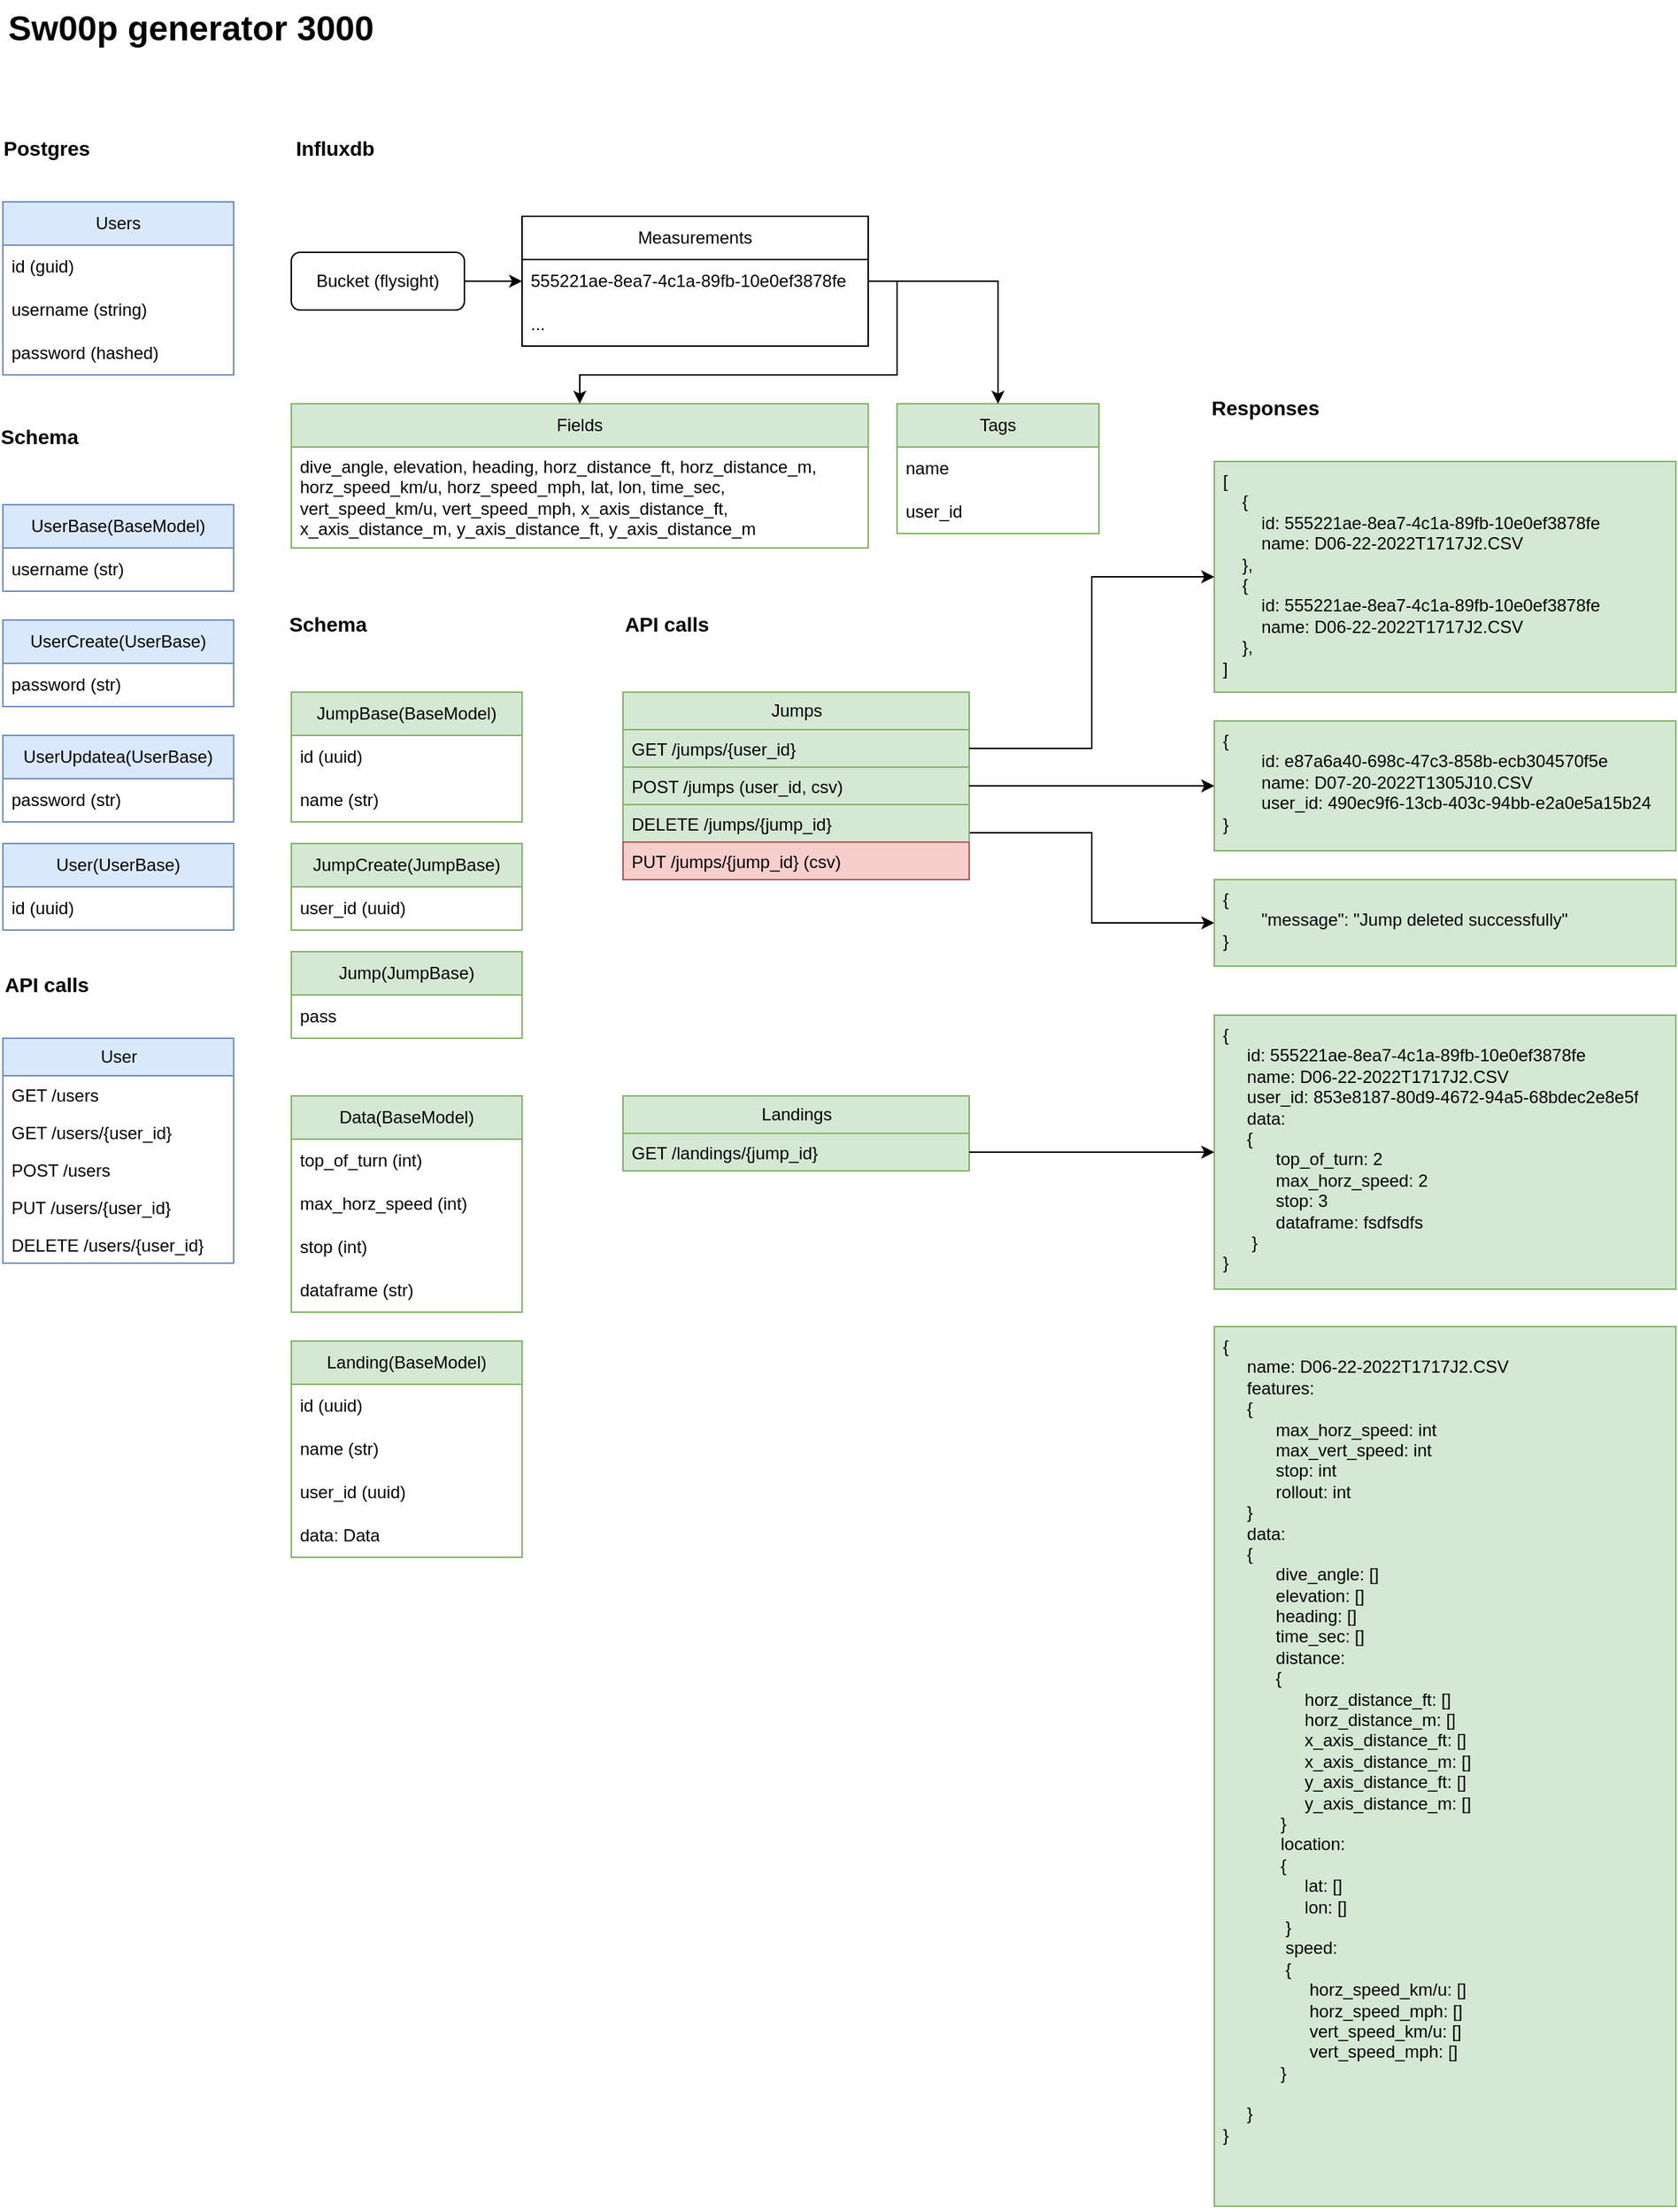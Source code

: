 <mxfile version="22.0.2" type="device">
  <diagram id="vKv4_lu2zvg10u0Lxz_Q" name="Pagina-1">
    <mxGraphModel dx="522" dy="1775" grid="1" gridSize="10" guides="1" tooltips="1" connect="1" arrows="1" fold="1" page="1" pageScale="1" pageWidth="827" pageHeight="1169" math="0" shadow="0">
      <root>
        <mxCell id="0" />
        <mxCell id="1" parent="0" />
        <mxCell id="cdpqrSRKA95L0Ol0Fi6w-7" value="Users" style="swimlane;fontStyle=0;childLayout=stackLayout;horizontal=1;startSize=30;horizontalStack=0;resizeParent=1;resizeParentMax=0;resizeLast=0;collapsible=1;marginBottom=0;whiteSpace=wrap;html=1;fillColor=#dae8fc;strokeColor=#6c8ebf;" parent="1" vertex="1">
          <mxGeometry x="40" y="-980" width="160" height="120" as="geometry" />
        </mxCell>
        <mxCell id="cdpqrSRKA95L0Ol0Fi6w-8" value="id (guid)" style="text;strokeColor=none;fillColor=none;align=left;verticalAlign=middle;spacingLeft=4;spacingRight=4;overflow=hidden;points=[[0,0.5],[1,0.5]];portConstraint=eastwest;rotatable=0;whiteSpace=wrap;html=1;" parent="cdpqrSRKA95L0Ol0Fi6w-7" vertex="1">
          <mxGeometry y="30" width="160" height="30" as="geometry" />
        </mxCell>
        <mxCell id="cdpqrSRKA95L0Ol0Fi6w-9" value="username (string)" style="text;strokeColor=none;fillColor=none;align=left;verticalAlign=middle;spacingLeft=4;spacingRight=4;overflow=hidden;points=[[0,0.5],[1,0.5]];portConstraint=eastwest;rotatable=0;whiteSpace=wrap;html=1;" parent="cdpqrSRKA95L0Ol0Fi6w-7" vertex="1">
          <mxGeometry y="60" width="160" height="30" as="geometry" />
        </mxCell>
        <mxCell id="cdpqrSRKA95L0Ol0Fi6w-10" value="password (hashed)" style="text;strokeColor=none;fillColor=none;align=left;verticalAlign=middle;spacingLeft=4;spacingRight=4;overflow=hidden;points=[[0,0.5],[1,0.5]];portConstraint=eastwest;rotatable=0;whiteSpace=wrap;html=1;" parent="cdpqrSRKA95L0Ol0Fi6w-7" vertex="1">
          <mxGeometry y="90" width="160" height="30" as="geometry" />
        </mxCell>
        <mxCell id="cdpqrSRKA95L0Ol0Fi6w-14" value="Sw00p generator 3000" style="text;strokeColor=none;fillColor=none;html=1;fontSize=24;fontStyle=1;verticalAlign=middle;align=center;" parent="1" vertex="1">
          <mxGeometry x="40" y="-1120" width="260" height="40" as="geometry" />
        </mxCell>
        <mxCell id="cdpqrSRKA95L0Ol0Fi6w-15" value="&lt;font style=&quot;font-size: 14px;&quot;&gt;Postgres&lt;/font&gt;" style="text;strokeColor=none;fillColor=none;html=1;fontSize=24;fontStyle=1;verticalAlign=middle;align=center;" parent="1" vertex="1">
          <mxGeometry x="40" y="-1030" width="60" height="20" as="geometry" />
        </mxCell>
        <mxCell id="cdpqrSRKA95L0Ol0Fi6w-16" value="&lt;font style=&quot;font-size: 14px;&quot;&gt;Schema&lt;/font&gt;" style="text;strokeColor=none;fillColor=none;html=1;fontSize=24;fontStyle=1;verticalAlign=middle;align=center;" parent="1" vertex="1">
          <mxGeometry x="40" y="-830" width="50" height="20" as="geometry" />
        </mxCell>
        <mxCell id="cdpqrSRKA95L0Ol0Fi6w-17" value="UserBase(BaseModel)" style="swimlane;fontStyle=0;childLayout=stackLayout;horizontal=1;startSize=30;horizontalStack=0;resizeParent=1;resizeParentMax=0;resizeLast=0;collapsible=1;marginBottom=0;whiteSpace=wrap;html=1;fillColor=#dae8fc;strokeColor=#6c8ebf;" parent="1" vertex="1">
          <mxGeometry x="40" y="-770" width="160" height="60" as="geometry" />
        </mxCell>
        <mxCell id="cdpqrSRKA95L0Ol0Fi6w-18" value="username (str)" style="text;strokeColor=none;fillColor=none;align=left;verticalAlign=middle;spacingLeft=4;spacingRight=4;overflow=hidden;points=[[0,0.5],[1,0.5]];portConstraint=eastwest;rotatable=0;whiteSpace=wrap;html=1;" parent="cdpqrSRKA95L0Ol0Fi6w-17" vertex="1">
          <mxGeometry y="30" width="160" height="30" as="geometry" />
        </mxCell>
        <mxCell id="cdpqrSRKA95L0Ol0Fi6w-21" value="UserCreate(UserBase)" style="swimlane;fontStyle=0;childLayout=stackLayout;horizontal=1;startSize=30;horizontalStack=0;resizeParent=1;resizeParentMax=0;resizeLast=0;collapsible=1;marginBottom=0;whiteSpace=wrap;html=1;fillColor=#dae8fc;strokeColor=#6c8ebf;" parent="1" vertex="1">
          <mxGeometry x="40" y="-690" width="160" height="60" as="geometry" />
        </mxCell>
        <mxCell id="cdpqrSRKA95L0Ol0Fi6w-22" value="password (str)" style="text;strokeColor=none;fillColor=none;align=left;verticalAlign=middle;spacingLeft=4;spacingRight=4;overflow=hidden;points=[[0,0.5],[1,0.5]];portConstraint=eastwest;rotatable=0;whiteSpace=wrap;html=1;" parent="cdpqrSRKA95L0Ol0Fi6w-21" vertex="1">
          <mxGeometry y="30" width="160" height="30" as="geometry" />
        </mxCell>
        <mxCell id="cdpqrSRKA95L0Ol0Fi6w-23" value="UserUpdatea(UserBase)" style="swimlane;fontStyle=0;childLayout=stackLayout;horizontal=1;startSize=30;horizontalStack=0;resizeParent=1;resizeParentMax=0;resizeLast=0;collapsible=1;marginBottom=0;whiteSpace=wrap;html=1;fillColor=#dae8fc;strokeColor=#6c8ebf;" parent="1" vertex="1">
          <mxGeometry x="40" y="-610" width="160" height="60" as="geometry" />
        </mxCell>
        <mxCell id="cdpqrSRKA95L0Ol0Fi6w-24" value="password (str)" style="text;strokeColor=none;fillColor=none;align=left;verticalAlign=middle;spacingLeft=4;spacingRight=4;overflow=hidden;points=[[0,0.5],[1,0.5]];portConstraint=eastwest;rotatable=0;whiteSpace=wrap;html=1;" parent="cdpqrSRKA95L0Ol0Fi6w-23" vertex="1">
          <mxGeometry y="30" width="160" height="30" as="geometry" />
        </mxCell>
        <mxCell id="cdpqrSRKA95L0Ol0Fi6w-25" value="User(UserBase)" style="swimlane;fontStyle=0;childLayout=stackLayout;horizontal=1;startSize=30;horizontalStack=0;resizeParent=1;resizeParentMax=0;resizeLast=0;collapsible=1;marginBottom=0;whiteSpace=wrap;html=1;fillColor=#dae8fc;strokeColor=#6c8ebf;" parent="1" vertex="1">
          <mxGeometry x="40" y="-535" width="160" height="60" as="geometry" />
        </mxCell>
        <mxCell id="cdpqrSRKA95L0Ol0Fi6w-26" value="id (uuid)" style="text;strokeColor=none;fillColor=none;align=left;verticalAlign=middle;spacingLeft=4;spacingRight=4;overflow=hidden;points=[[0,0.5],[1,0.5]];portConstraint=eastwest;rotatable=0;whiteSpace=wrap;html=1;" parent="cdpqrSRKA95L0Ol0Fi6w-25" vertex="1">
          <mxGeometry y="30" width="160" height="30" as="geometry" />
        </mxCell>
        <mxCell id="cdpqrSRKA95L0Ol0Fi6w-27" value="&lt;font style=&quot;font-size: 14px;&quot;&gt;API calls&lt;/font&gt;" style="text;strokeColor=none;fillColor=none;html=1;fontSize=24;fontStyle=1;verticalAlign=middle;align=center;" parent="1" vertex="1">
          <mxGeometry x="40" y="-450" width="60" height="20" as="geometry" />
        </mxCell>
        <mxCell id="cdpqrSRKA95L0Ol0Fi6w-30" value="User" style="swimlane;fontStyle=0;childLayout=stackLayout;horizontal=1;startSize=26;fillColor=#dae8fc;horizontalStack=0;resizeParent=1;resizeParentMax=0;resizeLast=0;collapsible=1;marginBottom=0;html=1;strokeColor=#6c8ebf;" parent="1" vertex="1">
          <mxGeometry x="40" y="-400" width="160" height="156" as="geometry" />
        </mxCell>
        <mxCell id="cdpqrSRKA95L0Ol0Fi6w-31" value="GET /users" style="text;strokeColor=none;fillColor=none;align=left;verticalAlign=top;spacingLeft=4;spacingRight=4;overflow=hidden;rotatable=0;points=[[0,0.5],[1,0.5]];portConstraint=eastwest;whiteSpace=wrap;html=1;" parent="cdpqrSRKA95L0Ol0Fi6w-30" vertex="1">
          <mxGeometry y="26" width="160" height="26" as="geometry" />
        </mxCell>
        <mxCell id="cdpqrSRKA95L0Ol0Fi6w-32" value="GET /users/{user_id}" style="text;strokeColor=none;fillColor=none;align=left;verticalAlign=top;spacingLeft=4;spacingRight=4;overflow=hidden;rotatable=0;points=[[0,0.5],[1,0.5]];portConstraint=eastwest;whiteSpace=wrap;html=1;" parent="cdpqrSRKA95L0Ol0Fi6w-30" vertex="1">
          <mxGeometry y="52" width="160" height="26" as="geometry" />
        </mxCell>
        <mxCell id="cdpqrSRKA95L0Ol0Fi6w-34" value="POST /users&lt;br&gt;" style="text;strokeColor=none;fillColor=none;align=left;verticalAlign=top;spacingLeft=4;spacingRight=4;overflow=hidden;rotatable=0;points=[[0,0.5],[1,0.5]];portConstraint=eastwest;whiteSpace=wrap;html=1;" parent="cdpqrSRKA95L0Ol0Fi6w-30" vertex="1">
          <mxGeometry y="78" width="160" height="26" as="geometry" />
        </mxCell>
        <mxCell id="cdpqrSRKA95L0Ol0Fi6w-33" value="PUT /users/{user_id}" style="text;strokeColor=none;fillColor=none;align=left;verticalAlign=top;spacingLeft=4;spacingRight=4;overflow=hidden;rotatable=0;points=[[0,0.5],[1,0.5]];portConstraint=eastwest;whiteSpace=wrap;html=1;" parent="cdpqrSRKA95L0Ol0Fi6w-30" vertex="1">
          <mxGeometry y="104" width="160" height="26" as="geometry" />
        </mxCell>
        <mxCell id="cdpqrSRKA95L0Ol0Fi6w-35" value="DELETE /users/{user_id}" style="text;strokeColor=none;fillColor=none;align=left;verticalAlign=top;spacingLeft=4;spacingRight=4;overflow=hidden;rotatable=0;points=[[0,0.5],[1,0.5]];portConstraint=eastwest;whiteSpace=wrap;html=1;" parent="cdpqrSRKA95L0Ol0Fi6w-30" vertex="1">
          <mxGeometry y="130" width="160" height="26" as="geometry" />
        </mxCell>
        <mxCell id="cdpqrSRKA95L0Ol0Fi6w-46" value="&lt;font style=&quot;font-size: 14px;&quot;&gt;Influxdb&lt;/font&gt;" style="text;strokeColor=none;fillColor=none;html=1;fontSize=24;fontStyle=1;verticalAlign=middle;align=center;" parent="1" vertex="1">
          <mxGeometry x="240" y="-1030" width="60" height="20" as="geometry" />
        </mxCell>
        <mxCell id="cdpqrSRKA95L0Ol0Fi6w-67" style="edgeStyle=orthogonalEdgeStyle;rounded=0;orthogonalLoop=1;jettySize=auto;html=1;exitX=1;exitY=0.5;exitDx=0;exitDy=0;entryX=0;entryY=0.5;entryDx=0;entryDy=0;" parent="1" source="cdpqrSRKA95L0Ol0Fi6w-47" target="cdpqrSRKA95L0Ol0Fi6w-64" edge="1">
          <mxGeometry relative="1" as="geometry" />
        </mxCell>
        <mxCell id="cdpqrSRKA95L0Ol0Fi6w-47" value="Bucket (flysight)" style="rounded=1;whiteSpace=wrap;html=1;" parent="1" vertex="1">
          <mxGeometry x="240" y="-945" width="120" height="40" as="geometry" />
        </mxCell>
        <mxCell id="cdpqrSRKA95L0Ol0Fi6w-59" value="Fields" style="swimlane;fontStyle=0;childLayout=stackLayout;horizontal=1;startSize=30;horizontalStack=0;resizeParent=1;resizeParentMax=0;resizeLast=0;collapsible=1;marginBottom=0;whiteSpace=wrap;html=1;fillColor=#d5e8d4;strokeColor=#82b366;" parent="1" vertex="1">
          <mxGeometry x="240" y="-840" width="400" height="100" as="geometry" />
        </mxCell>
        <mxCell id="cdpqrSRKA95L0Ol0Fi6w-60" value="dive_angle, elevation, heading, horz_distance_ft, horz_distance_m, horz_speed_km/u, horz_speed_mph, lat, lon, time_sec, vert_speed_km/u, vert_speed_mph, x_axis_distance_ft, x_axis_distance_m, y_axis_distance_ft, y_axis_distance_m" style="text;strokeColor=none;fillColor=none;align=left;verticalAlign=middle;spacingLeft=4;spacingRight=4;overflow=hidden;points=[[0,0.5],[1,0.5]];portConstraint=eastwest;rotatable=0;whiteSpace=wrap;html=1;" parent="cdpqrSRKA95L0Ol0Fi6w-59" vertex="1">
          <mxGeometry y="30" width="400" height="70" as="geometry" />
        </mxCell>
        <mxCell id="cdpqrSRKA95L0Ol0Fi6w-63" value="Measurements" style="swimlane;fontStyle=0;childLayout=stackLayout;horizontal=1;startSize=30;horizontalStack=0;resizeParent=1;resizeParentMax=0;resizeLast=0;collapsible=1;marginBottom=0;whiteSpace=wrap;html=1;" parent="1" vertex="1">
          <mxGeometry x="400" y="-970" width="240" height="90" as="geometry" />
        </mxCell>
        <mxCell id="cdpqrSRKA95L0Ol0Fi6w-64" value="555221ae-8ea7-4c1a-89fb-10e0ef3878fe" style="text;strokeColor=none;fillColor=none;align=left;verticalAlign=middle;spacingLeft=4;spacingRight=4;overflow=hidden;points=[[0,0.5],[1,0.5]];portConstraint=eastwest;rotatable=0;whiteSpace=wrap;html=1;" parent="cdpqrSRKA95L0Ol0Fi6w-63" vertex="1">
          <mxGeometry y="30" width="240" height="30" as="geometry" />
        </mxCell>
        <mxCell id="cdpqrSRKA95L0Ol0Fi6w-65" value="..." style="text;strokeColor=none;fillColor=none;align=left;verticalAlign=middle;spacingLeft=4;spacingRight=4;overflow=hidden;points=[[0,0.5],[1,0.5]];portConstraint=eastwest;rotatable=0;whiteSpace=wrap;html=1;" parent="cdpqrSRKA95L0Ol0Fi6w-63" vertex="1">
          <mxGeometry y="60" width="240" height="30" as="geometry" />
        </mxCell>
        <mxCell id="cdpqrSRKA95L0Ol0Fi6w-83" value="Tags" style="swimlane;fontStyle=0;childLayout=stackLayout;horizontal=1;startSize=30;horizontalStack=0;resizeParent=1;resizeParentMax=0;resizeLast=0;collapsible=1;marginBottom=0;whiteSpace=wrap;html=1;fillColor=#d5e8d4;strokeColor=#82b366;" parent="1" vertex="1">
          <mxGeometry x="660" y="-840" width="140" height="90" as="geometry" />
        </mxCell>
        <mxCell id="cdpqrSRKA95L0Ol0Fi6w-84" value="name" style="text;strokeColor=none;fillColor=none;align=left;verticalAlign=middle;spacingLeft=4;spacingRight=4;overflow=hidden;points=[[0,0.5],[1,0.5]];portConstraint=eastwest;rotatable=0;whiteSpace=wrap;html=1;" parent="cdpqrSRKA95L0Ol0Fi6w-83" vertex="1">
          <mxGeometry y="30" width="140" height="30" as="geometry" />
        </mxCell>
        <mxCell id="WD4beDw-45vV_BE4dmQj-2" value="user_id" style="text;strokeColor=none;fillColor=none;align=left;verticalAlign=middle;spacingLeft=4;spacingRight=4;overflow=hidden;points=[[0,0.5],[1,0.5]];portConstraint=eastwest;rotatable=0;whiteSpace=wrap;html=1;" parent="cdpqrSRKA95L0Ol0Fi6w-83" vertex="1">
          <mxGeometry y="60" width="140" height="30" as="geometry" />
        </mxCell>
        <mxCell id="cdpqrSRKA95L0Ol0Fi6w-92" value="&lt;font style=&quot;font-size: 14px;&quot;&gt;Schema&lt;/font&gt;" style="text;strokeColor=none;fillColor=none;html=1;fontSize=24;fontStyle=1;verticalAlign=middle;align=center;" parent="1" vertex="1">
          <mxGeometry x="240" y="-700" width="50" height="20" as="geometry" />
        </mxCell>
        <mxCell id="cdpqrSRKA95L0Ol0Fi6w-93" value="JumpBase(BaseModel)" style="swimlane;fontStyle=0;childLayout=stackLayout;horizontal=1;startSize=30;horizontalStack=0;resizeParent=1;resizeParentMax=0;resizeLast=0;collapsible=1;marginBottom=0;whiteSpace=wrap;html=1;fillColor=#d5e8d4;strokeColor=#82b366;" parent="1" vertex="1">
          <mxGeometry x="240" y="-640" width="160" height="90" as="geometry" />
        </mxCell>
        <mxCell id="cdpqrSRKA95L0Ol0Fi6w-94" value="id (uuid)" style="text;strokeColor=none;fillColor=none;align=left;verticalAlign=middle;spacingLeft=4;spacingRight=4;overflow=hidden;points=[[0,0.5],[1,0.5]];portConstraint=eastwest;rotatable=0;whiteSpace=wrap;html=1;" parent="cdpqrSRKA95L0Ol0Fi6w-93" vertex="1">
          <mxGeometry y="30" width="160" height="30" as="geometry" />
        </mxCell>
        <mxCell id="cdpqrSRKA95L0Ol0Fi6w-102" value="name (str)" style="text;strokeColor=none;fillColor=none;align=left;verticalAlign=middle;spacingLeft=4;spacingRight=4;overflow=hidden;points=[[0,0.5],[1,0.5]];portConstraint=eastwest;rotatable=0;whiteSpace=wrap;html=1;" parent="cdpqrSRKA95L0Ol0Fi6w-93" vertex="1">
          <mxGeometry y="60" width="160" height="30" as="geometry" />
        </mxCell>
        <mxCell id="tWIO2F1-bRprxG6wcaOi-6" style="edgeStyle=orthogonalEdgeStyle;rounded=0;orthogonalLoop=1;jettySize=auto;html=1;exitX=1;exitY=0.75;exitDx=0;exitDy=0;entryX=0;entryY=0.5;entryDx=0;entryDy=0;" parent="1" source="cdpqrSRKA95L0Ol0Fi6w-95" target="tWIO2F1-bRprxG6wcaOi-5" edge="1">
          <mxGeometry relative="1" as="geometry" />
        </mxCell>
        <mxCell id="cdpqrSRKA95L0Ol0Fi6w-95" value="Jumps" style="swimlane;fontStyle=0;childLayout=stackLayout;horizontal=1;startSize=26;fillColor=#d5e8d4;horizontalStack=0;resizeParent=1;resizeParentMax=0;resizeLast=0;collapsible=1;marginBottom=0;html=1;strokeColor=#82b366;" parent="1" vertex="1">
          <mxGeometry x="470" y="-640" width="240" height="130" as="geometry" />
        </mxCell>
        <mxCell id="cdpqrSRKA95L0Ol0Fi6w-97" value="GET /jumps/{user_id}" style="text;strokeColor=#82b366;fillColor=#d5e8d4;align=left;verticalAlign=top;spacingLeft=4;spacingRight=4;overflow=hidden;rotatable=0;points=[[0,0.5],[1,0.5]];portConstraint=eastwest;whiteSpace=wrap;html=1;" parent="cdpqrSRKA95L0Ol0Fi6w-95" vertex="1">
          <mxGeometry y="26" width="240" height="26" as="geometry" />
        </mxCell>
        <mxCell id="cdpqrSRKA95L0Ol0Fi6w-98" value="POST /jumps (user_id, csv)" style="text;strokeColor=#82b366;fillColor=#d5e8d4;align=left;verticalAlign=top;spacingLeft=4;spacingRight=4;overflow=hidden;rotatable=0;points=[[0,0.5],[1,0.5]];portConstraint=eastwest;whiteSpace=wrap;html=1;" parent="cdpqrSRKA95L0Ol0Fi6w-95" vertex="1">
          <mxGeometry y="52" width="240" height="26" as="geometry" />
        </mxCell>
        <mxCell id="cdpqrSRKA95L0Ol0Fi6w-100" value="DELETE /jumps/{jump_id}" style="text;strokeColor=#82b366;fillColor=#d5e8d4;align=left;verticalAlign=top;spacingLeft=4;spacingRight=4;overflow=hidden;rotatable=0;points=[[0,0.5],[1,0.5]];portConstraint=eastwest;whiteSpace=wrap;html=1;" parent="cdpqrSRKA95L0Ol0Fi6w-95" vertex="1">
          <mxGeometry y="78" width="240" height="26" as="geometry" />
        </mxCell>
        <mxCell id="tWIO2F1-bRprxG6wcaOi-2" value="PUT /jumps/{jump_id} (csv)" style="text;strokeColor=#b85450;fillColor=#f8cecc;align=left;verticalAlign=top;spacingLeft=4;spacingRight=4;overflow=hidden;rotatable=0;points=[[0,0.5],[1,0.5]];portConstraint=eastwest;whiteSpace=wrap;html=1;" parent="cdpqrSRKA95L0Ol0Fi6w-95" vertex="1">
          <mxGeometry y="104" width="240" height="26" as="geometry" />
        </mxCell>
        <mxCell id="cdpqrSRKA95L0Ol0Fi6w-101" value="&lt;font style=&quot;font-size: 14px;&quot;&gt;API calls&lt;/font&gt;" style="text;strokeColor=none;fillColor=none;html=1;fontSize=24;fontStyle=1;verticalAlign=middle;align=center;" parent="1" vertex="1">
          <mxGeometry x="470" y="-700" width="60" height="20" as="geometry" />
        </mxCell>
        <mxCell id="WD4beDw-45vV_BE4dmQj-3" style="edgeStyle=orthogonalEdgeStyle;rounded=0;orthogonalLoop=1;jettySize=auto;html=1;exitX=1;exitY=0.5;exitDx=0;exitDy=0;entryX=0.5;entryY=0;entryDx=0;entryDy=0;" parent="1" source="cdpqrSRKA95L0Ol0Fi6w-64" target="cdpqrSRKA95L0Ol0Fi6w-83" edge="1">
          <mxGeometry relative="1" as="geometry" />
        </mxCell>
        <mxCell id="WD4beDw-45vV_BE4dmQj-4" style="edgeStyle=orthogonalEdgeStyle;rounded=0;orthogonalLoop=1;jettySize=auto;html=1;exitX=1;exitY=0.5;exitDx=0;exitDy=0;entryX=0.5;entryY=0;entryDx=0;entryDy=0;" parent="1" source="cdpqrSRKA95L0Ol0Fi6w-64" target="cdpqrSRKA95L0Ol0Fi6w-59" edge="1">
          <mxGeometry relative="1" as="geometry">
            <Array as="points">
              <mxPoint x="660" y="-925" />
              <mxPoint x="660" y="-860" />
              <mxPoint x="440" y="-860" />
            </Array>
          </mxGeometry>
        </mxCell>
        <mxCell id="lJUPi9D9J0EMlHMo77XS-2" value="Landings" style="swimlane;fontStyle=0;childLayout=stackLayout;horizontal=1;startSize=26;fillColor=#d5e8d4;horizontalStack=0;resizeParent=1;resizeParentMax=0;resizeLast=0;collapsible=1;marginBottom=0;html=1;strokeColor=#82b366;" parent="1" vertex="1">
          <mxGeometry x="470" y="-360" width="240" height="52" as="geometry" />
        </mxCell>
        <mxCell id="lJUPi9D9J0EMlHMo77XS-3" value="GET /landings/{jump_id}" style="text;strokeColor=#82b366;fillColor=#d5e8d4;align=left;verticalAlign=top;spacingLeft=4;spacingRight=4;overflow=hidden;rotatable=0;points=[[0,0.5],[1,0.5]];portConstraint=eastwest;whiteSpace=wrap;html=1;" parent="lJUPi9D9J0EMlHMo77XS-2" vertex="1">
          <mxGeometry y="26" width="240" height="26" as="geometry" />
        </mxCell>
        <mxCell id="lJUPi9D9J0EMlHMo77XS-7" value="Data(BaseModel)" style="swimlane;fontStyle=0;childLayout=stackLayout;horizontal=1;startSize=30;horizontalStack=0;resizeParent=1;resizeParentMax=0;resizeLast=0;collapsible=1;marginBottom=0;whiteSpace=wrap;html=1;fillColor=#d5e8d4;strokeColor=#82b366;" parent="1" vertex="1">
          <mxGeometry x="240" y="-360" width="160" height="150" as="geometry" />
        </mxCell>
        <mxCell id="lJUPi9D9J0EMlHMo77XS-8" value="top_of_turn (int)" style="text;strokeColor=none;fillColor=none;align=left;verticalAlign=middle;spacingLeft=4;spacingRight=4;overflow=hidden;points=[[0,0.5],[1,0.5]];portConstraint=eastwest;rotatable=0;whiteSpace=wrap;html=1;" parent="lJUPi9D9J0EMlHMo77XS-7" vertex="1">
          <mxGeometry y="30" width="160" height="30" as="geometry" />
        </mxCell>
        <mxCell id="lJUPi9D9J0EMlHMo77XS-9" value="max_horz_speed (int)" style="text;strokeColor=none;fillColor=none;align=left;verticalAlign=middle;spacingLeft=4;spacingRight=4;overflow=hidden;points=[[0,0.5],[1,0.5]];portConstraint=eastwest;rotatable=0;whiteSpace=wrap;html=1;" parent="lJUPi9D9J0EMlHMo77XS-7" vertex="1">
          <mxGeometry y="60" width="160" height="30" as="geometry" />
        </mxCell>
        <mxCell id="lJUPi9D9J0EMlHMo77XS-10" value="stop (int)" style="text;strokeColor=none;fillColor=none;align=left;verticalAlign=middle;spacingLeft=4;spacingRight=4;overflow=hidden;points=[[0,0.5],[1,0.5]];portConstraint=eastwest;rotatable=0;whiteSpace=wrap;html=1;" parent="lJUPi9D9J0EMlHMo77XS-7" vertex="1">
          <mxGeometry y="90" width="160" height="30" as="geometry" />
        </mxCell>
        <mxCell id="lJUPi9D9J0EMlHMo77XS-11" value="dataframe (str)" style="text;strokeColor=none;fillColor=none;align=left;verticalAlign=middle;spacingLeft=4;spacingRight=4;overflow=hidden;points=[[0,0.5],[1,0.5]];portConstraint=eastwest;rotatable=0;whiteSpace=wrap;html=1;" parent="lJUPi9D9J0EMlHMo77XS-7" vertex="1">
          <mxGeometry y="120" width="160" height="30" as="geometry" />
        </mxCell>
        <mxCell id="xd2RDDRV72cKogQXBGp3-6" value="{&lt;br&gt;&amp;nbsp; &amp;nbsp; &amp;nbsp;id: 555221ae-8ea7-4c1a-89fb-10e0ef3878fe&lt;br&gt;&amp;nbsp; &amp;nbsp; &amp;nbsp;name:&amp;nbsp;D06-22-2022T1717J2.CSV&lt;br&gt;&amp;nbsp; &amp;nbsp; &amp;nbsp;user_id:&amp;nbsp;853e8187-80d9-4672-94a5-68bdec2e8e5f&lt;br&gt;&amp;nbsp; &amp;nbsp; &amp;nbsp;data:&amp;nbsp;&lt;br&gt;&amp;nbsp; &amp;nbsp; &amp;nbsp;{&lt;br&gt;&amp;nbsp; &amp;nbsp; &amp;nbsp; &amp;nbsp; &amp;nbsp; &amp;nbsp;top_of_turn: 2&lt;br&gt;&lt;span style=&quot;white-space: pre;&quot;&gt;&#x9;&lt;/span&gt;&amp;nbsp; &amp;nbsp;max_horz_speed: 2&lt;br&gt;&lt;span style=&quot;white-space: pre;&quot;&gt;&#x9;&lt;/span&gt;&amp;nbsp; &amp;nbsp;stop: 3&lt;br&gt;&amp;nbsp; &amp;nbsp; &amp;nbsp; &amp;nbsp; &amp;nbsp; &amp;nbsp;dataframe: fsdfsdfs&lt;br&gt;&amp;nbsp; &amp;nbsp; &amp;nbsp; }&lt;br&gt;}" style="text;strokeColor=#82b366;fillColor=#d5e8d4;align=left;verticalAlign=top;spacingLeft=4;spacingRight=4;overflow=hidden;rotatable=0;points=[[0,0.5],[1,0.5]];portConstraint=eastwest;whiteSpace=wrap;html=1;" parent="1" vertex="1">
          <mxGeometry x="880" y="-416" width="320" height="190" as="geometry" />
        </mxCell>
        <mxCell id="xd2RDDRV72cKogQXBGp3-7" style="edgeStyle=orthogonalEdgeStyle;rounded=0;orthogonalLoop=1;jettySize=auto;html=1;exitX=1;exitY=0.5;exitDx=0;exitDy=0;entryX=0;entryY=0.5;entryDx=0;entryDy=0;" parent="1" source="lJUPi9D9J0EMlHMo77XS-3" target="xd2RDDRV72cKogQXBGp3-6" edge="1">
          <mxGeometry relative="1" as="geometry" />
        </mxCell>
        <mxCell id="xd2RDDRV72cKogQXBGp3-8" value="[&lt;br&gt;&amp;nbsp; &amp;nbsp; {&lt;br&gt;&lt;span style=&quot;&quot;&gt;&#x9;&lt;/span&gt;&lt;span style=&quot;&quot;&gt;&#x9;&lt;/span&gt;&lt;span style=&quot;white-space: pre;&quot;&gt;&#x9;&lt;/span&gt;id: 555221ae-8ea7-4c1a-89fb-10e0ef3878fe&lt;br&gt;&lt;span style=&quot;white-space: pre;&quot;&gt;&#x9;&lt;/span&gt;name:&amp;nbsp;D06-22-2022T1717J2.CSV&lt;br&gt;&amp;nbsp; &amp;nbsp; },&lt;br&gt;&amp;nbsp; &amp;nbsp; {&lt;br style=&quot;border-color: var(--border-color);&quot;&gt;&lt;span style=&quot;border-color: var(--border-color);&quot;&gt;&#x9;&lt;/span&gt;&lt;span style=&quot;white-space: pre;&quot;&gt;&#x9;&lt;/span&gt;id: 555221ae-8ea7-4c1a-89fb-10e0ef3878fe&lt;br style=&quot;border-color: var(--border-color);&quot;&gt;&amp;nbsp;&lt;span style=&quot;border-color: var(--border-color);&quot;&gt;&amp;nbsp;&lt;span style=&quot;border-color: var(--border-color);&quot;&gt;&#x9;&lt;span style=&quot;white-space: pre;&quot;&gt;&#x9;&lt;/span&gt;&lt;/span&gt;&lt;/span&gt;name:&amp;nbsp;D06-22-2022T1717J2.CSV&lt;br style=&quot;border-color: var(--border-color);&quot;&gt;&amp;nbsp; &amp;nbsp; },&lt;br&gt;]" style="text;strokeColor=#82b366;fillColor=#d5e8d4;align=left;verticalAlign=top;spacingLeft=4;spacingRight=4;overflow=hidden;rotatable=0;points=[[0,0.5],[1,0.5]];portConstraint=eastwest;whiteSpace=wrap;html=1;" parent="1" vertex="1">
          <mxGeometry x="880" y="-800" width="320" height="160" as="geometry" />
        </mxCell>
        <mxCell id="xd2RDDRV72cKogQXBGp3-9" style="edgeStyle=orthogonalEdgeStyle;rounded=0;orthogonalLoop=1;jettySize=auto;html=1;exitX=1;exitY=0.5;exitDx=0;exitDy=0;entryX=0;entryY=0.5;entryDx=0;entryDy=0;" parent="1" source="cdpqrSRKA95L0Ol0Fi6w-97" target="xd2RDDRV72cKogQXBGp3-8" edge="1">
          <mxGeometry relative="1" as="geometry" />
        </mxCell>
        <mxCell id="tWIO2F1-bRprxG6wcaOi-3" value="{&lt;br&gt;&lt;span style=&quot;&quot;&gt;&#x9;&lt;/span&gt;&lt;span style=&quot;&quot;&gt;&#x9;&lt;/span&gt;&lt;span style=&quot;&quot;&gt;&#x9;&lt;/span&gt;&lt;span style=&quot;white-space: pre;&quot;&gt;&#x9;&lt;/span&gt;id:&amp;nbsp;e87a6a40-698c-47c3-858b-ecb304570f5e&lt;br&gt;&lt;span style=&quot;&quot;&gt;&#x9;&lt;/span&gt;&lt;span style=&quot;white-space: pre;&quot;&gt;&#x9;&lt;/span&gt;name:&amp;nbsp;D07-20-2022T1305J10.CSV&lt;br&gt;&lt;span style=&quot;&quot;&gt;&#x9;&lt;/span&gt;&lt;span style=&quot;white-space: pre;&quot;&gt;&#x9;&lt;/span&gt;user_id:&amp;nbsp;490ec9f6-13cb-403c-94bb-e2a0e5a15b24&lt;br&gt;}" style="text;strokeColor=#82b366;fillColor=#d5e8d4;align=left;verticalAlign=top;spacingLeft=4;spacingRight=4;overflow=hidden;rotatable=0;points=[[0,0.5],[1,0.5]];portConstraint=eastwest;whiteSpace=wrap;html=1;" parent="1" vertex="1">
          <mxGeometry x="880" y="-620" width="320" height="90" as="geometry" />
        </mxCell>
        <mxCell id="tWIO2F1-bRprxG6wcaOi-4" style="edgeStyle=orthogonalEdgeStyle;rounded=0;orthogonalLoop=1;jettySize=auto;html=1;exitX=1;exitY=0.5;exitDx=0;exitDy=0;entryX=0;entryY=0.5;entryDx=0;entryDy=0;" parent="1" source="cdpqrSRKA95L0Ol0Fi6w-98" target="tWIO2F1-bRprxG6wcaOi-3" edge="1">
          <mxGeometry relative="1" as="geometry" />
        </mxCell>
        <mxCell id="tWIO2F1-bRprxG6wcaOi-5" value="{&lt;br&gt;&lt;span style=&quot;&quot;&gt;&#x9;&lt;/span&gt;&lt;span style=&quot;&quot;&gt;&#x9;&lt;/span&gt;&lt;span style=&quot;&quot;&gt;&#x9;&lt;/span&gt;&lt;span style=&quot;white-space: pre;&quot;&gt;&#x9;&lt;/span&gt;&quot;message&quot;: &quot;Jump deleted successfully&quot;&lt;br&gt;}" style="text;strokeColor=#82b366;fillColor=#d5e8d4;align=left;verticalAlign=top;spacingLeft=4;spacingRight=4;overflow=hidden;rotatable=0;points=[[0,0.5],[1,0.5]];portConstraint=eastwest;whiteSpace=wrap;html=1;" parent="1" vertex="1">
          <mxGeometry x="880" y="-510" width="320" height="60" as="geometry" />
        </mxCell>
        <mxCell id="tWIO2F1-bRprxG6wcaOi-7" value="&lt;font style=&quot;font-size: 14px;&quot;&gt;Responses&lt;/font&gt;" style="text;strokeColor=none;fillColor=none;html=1;fontSize=24;fontStyle=1;verticalAlign=middle;align=center;" parent="1" vertex="1">
          <mxGeometry x="880" y="-850" width="70" height="20" as="geometry" />
        </mxCell>
        <mxCell id="tWIO2F1-bRprxG6wcaOi-9" value="JumpCreate(JumpBase)" style="swimlane;fontStyle=0;childLayout=stackLayout;horizontal=1;startSize=30;horizontalStack=0;resizeParent=1;resizeParentMax=0;resizeLast=0;collapsible=1;marginBottom=0;whiteSpace=wrap;html=1;fillColor=#d5e8d4;strokeColor=#82b366;" parent="1" vertex="1">
          <mxGeometry x="240" y="-535" width="160" height="60" as="geometry" />
        </mxCell>
        <mxCell id="tWIO2F1-bRprxG6wcaOi-10" value="user_id (uuid)" style="text;strokeColor=none;fillColor=none;align=left;verticalAlign=middle;spacingLeft=4;spacingRight=4;overflow=hidden;points=[[0,0.5],[1,0.5]];portConstraint=eastwest;rotatable=0;whiteSpace=wrap;html=1;" parent="tWIO2F1-bRprxG6wcaOi-9" vertex="1">
          <mxGeometry y="30" width="160" height="30" as="geometry" />
        </mxCell>
        <mxCell id="tWIO2F1-bRprxG6wcaOi-12" value="Jump(JumpBase)" style="swimlane;fontStyle=0;childLayout=stackLayout;horizontal=1;startSize=30;horizontalStack=0;resizeParent=1;resizeParentMax=0;resizeLast=0;collapsible=1;marginBottom=0;whiteSpace=wrap;html=1;fillColor=#d5e8d4;strokeColor=#82b366;" parent="1" vertex="1">
          <mxGeometry x="240" y="-460" width="160" height="60" as="geometry" />
        </mxCell>
        <mxCell id="tWIO2F1-bRprxG6wcaOi-13" value="pass" style="text;strokeColor=none;fillColor=none;align=left;verticalAlign=middle;spacingLeft=4;spacingRight=4;overflow=hidden;points=[[0,0.5],[1,0.5]];portConstraint=eastwest;rotatable=0;whiteSpace=wrap;html=1;" parent="tWIO2F1-bRprxG6wcaOi-12" vertex="1">
          <mxGeometry y="30" width="160" height="30" as="geometry" />
        </mxCell>
        <mxCell id="tWIO2F1-bRprxG6wcaOi-14" value="Landing(BaseModel)" style="swimlane;fontStyle=0;childLayout=stackLayout;horizontal=1;startSize=30;horizontalStack=0;resizeParent=1;resizeParentMax=0;resizeLast=0;collapsible=1;marginBottom=0;whiteSpace=wrap;html=1;fillColor=#d5e8d4;strokeColor=#82b366;" parent="1" vertex="1">
          <mxGeometry x="240" y="-190" width="160" height="150" as="geometry" />
        </mxCell>
        <mxCell id="tWIO2F1-bRprxG6wcaOi-15" value="id (uuid)" style="text;strokeColor=none;fillColor=none;align=left;verticalAlign=middle;spacingLeft=4;spacingRight=4;overflow=hidden;points=[[0,0.5],[1,0.5]];portConstraint=eastwest;rotatable=0;whiteSpace=wrap;html=1;" parent="tWIO2F1-bRprxG6wcaOi-14" vertex="1">
          <mxGeometry y="30" width="160" height="30" as="geometry" />
        </mxCell>
        <mxCell id="tWIO2F1-bRprxG6wcaOi-16" value="name (str)" style="text;strokeColor=none;fillColor=none;align=left;verticalAlign=middle;spacingLeft=4;spacingRight=4;overflow=hidden;points=[[0,0.5],[1,0.5]];portConstraint=eastwest;rotatable=0;whiteSpace=wrap;html=1;" parent="tWIO2F1-bRprxG6wcaOi-14" vertex="1">
          <mxGeometry y="60" width="160" height="30" as="geometry" />
        </mxCell>
        <mxCell id="tWIO2F1-bRprxG6wcaOi-17" value="user_id (uuid)" style="text;strokeColor=none;fillColor=none;align=left;verticalAlign=middle;spacingLeft=4;spacingRight=4;overflow=hidden;points=[[0,0.5],[1,0.5]];portConstraint=eastwest;rotatable=0;whiteSpace=wrap;html=1;" parent="tWIO2F1-bRprxG6wcaOi-14" vertex="1">
          <mxGeometry y="90" width="160" height="30" as="geometry" />
        </mxCell>
        <mxCell id="tWIO2F1-bRprxG6wcaOi-18" value="data: Data" style="text;strokeColor=none;fillColor=none;align=left;verticalAlign=middle;spacingLeft=4;spacingRight=4;overflow=hidden;points=[[0,0.5],[1,0.5]];portConstraint=eastwest;rotatable=0;whiteSpace=wrap;html=1;" parent="tWIO2F1-bRprxG6wcaOi-14" vertex="1">
          <mxGeometry y="120" width="160" height="30" as="geometry" />
        </mxCell>
        <mxCell id="iYoBpMpUL3l_1VIWzEIH-1" value="{&lt;br&gt;&amp;nbsp; &amp;nbsp; &amp;nbsp;name:&amp;nbsp;D06-22-2022T1717J2.CSV&lt;br&gt;&amp;nbsp; &amp;nbsp; &amp;nbsp;features:&lt;br style=&quot;border-color: var(--border-color);&quot;&gt;&amp;nbsp; &amp;nbsp; &amp;nbsp;{&lt;br style=&quot;border-color: var(--border-color);&quot;&gt;&amp;nbsp; &amp;nbsp; &amp;nbsp; &amp;nbsp; &amp;nbsp; &amp;nbsp;max_horz_speed: int&lt;br style=&quot;border-color: var(--border-color);&quot;&gt;&amp;nbsp; &amp;nbsp; &amp;nbsp; &amp;nbsp; &amp;nbsp; &amp;nbsp;max_vert_speed: int&lt;br style=&quot;border-color: var(--border-color);&quot;&gt;&amp;nbsp; &amp;nbsp; &amp;nbsp; &amp;nbsp; &amp;nbsp; &amp;nbsp;stop: int&lt;br style=&quot;border-color: var(--border-color);&quot;&gt;&amp;nbsp; &amp;nbsp; &amp;nbsp; &amp;nbsp; &amp;nbsp; &amp;nbsp;rollout: int&lt;br style=&quot;border-color: var(--border-color);&quot;&gt;&amp;nbsp; &amp;nbsp; &amp;nbsp;}&lt;br&gt;&amp;nbsp; &amp;nbsp; &amp;nbsp;data:&lt;br&gt;&amp;nbsp; &amp;nbsp; &amp;nbsp;{&lt;br&gt;&lt;span style=&quot;background-color: initial;&quot;&gt;&amp;nbsp; &amp;nbsp; &amp;nbsp; &amp;nbsp; &amp;nbsp; &amp;nbsp;dive_angle: []&lt;br&gt;&lt;/span&gt;&lt;span style=&quot;background-color: initial;&quot;&gt;&amp;nbsp; &amp;nbsp; &amp;nbsp; &amp;nbsp; &amp;nbsp; &amp;nbsp;elevation: []&lt;br&gt;&lt;/span&gt;&lt;span style=&quot;background-color: initial;&quot;&gt;&amp;nbsp; &amp;nbsp; &amp;nbsp; &amp;nbsp; &amp;nbsp; &amp;nbsp;heading: []&lt;br&gt;&lt;/span&gt;&lt;span style=&quot;background-color: initial;&quot;&gt;&amp;nbsp; &amp;nbsp; &amp;nbsp; &amp;nbsp; &amp;nbsp; &amp;nbsp;time_sec: []&lt;br&gt;&lt;/span&gt;&lt;span style=&quot;background-color: initial;&quot;&gt;&amp;nbsp; &amp;nbsp; &amp;nbsp; &amp;nbsp; &amp;nbsp; &amp;nbsp;distance:&lt;br&gt;&lt;/span&gt;&lt;span style=&quot;background-color: initial;&quot;&gt;&amp;nbsp; &amp;nbsp; &amp;nbsp; &amp;nbsp; &amp;nbsp; &amp;nbsp;{&lt;br&gt;&lt;/span&gt;&lt;span style=&quot;background-color: initial;&quot;&gt;&amp;nbsp; &amp;nbsp; &amp;nbsp; &amp;nbsp; &amp;nbsp; &amp;nbsp; &amp;nbsp; &amp;nbsp; &amp;nbsp;horz_distance_ft: []&lt;/span&gt;&lt;span style=&quot;background-color: initial;&quot;&gt;&lt;br&gt;&lt;/span&gt;&lt;blockquote style=&quot;margin: 0 0 0 40px; border: none; padding: 0px;&quot;&gt;&amp;nbsp; &amp;nbsp; &amp;nbsp;horz_distance_m: []&lt;br&gt;&amp;nbsp; &amp;nbsp; &amp;nbsp;x_axis_distance_ft: []&lt;br&gt;&amp;nbsp; &amp;nbsp; &amp;nbsp;x_axis_distance_m: []&lt;br&gt;&amp;nbsp; &amp;nbsp; &amp;nbsp;y_axis_distance_ft: []&lt;br&gt;&amp;nbsp; &amp;nbsp; &amp;nbsp;y_axis_distance_m: []&lt;br&gt;}&lt;br&gt;location:&lt;br&gt;{&lt;br&gt;&amp;nbsp;&amp;nbsp;&amp;nbsp;&amp;nbsp;&amp;nbsp;lat: []&lt;br&gt;&amp;nbsp; &amp;nbsp; &amp;nbsp;lon: []&lt;br&gt;&amp;nbsp;}&lt;br&gt;&amp;nbsp;speed:&lt;br&gt;&amp;nbsp;{&lt;br&gt;&amp;nbsp; &amp;nbsp; &amp;nbsp; horz_speed_km/u: []&lt;br&gt;&amp;nbsp; &amp;nbsp; &amp;nbsp; horz_speed_mph: []&lt;br&gt;&amp;nbsp; &amp;nbsp; &amp;nbsp; vert_speed_km/u: []&lt;br&gt;&amp;nbsp; &amp;nbsp; &amp;nbsp; vert_speed_mph: []&lt;br&gt;}&lt;/blockquote&gt;&lt;br&gt;&amp;nbsp; &amp;nbsp; &amp;nbsp;}&lt;br&gt;}" style="text;strokeColor=#82b366;fillColor=#d5e8d4;align=left;verticalAlign=top;spacingLeft=4;spacingRight=4;overflow=hidden;rotatable=0;points=[[0,0.5],[1,0.5]];portConstraint=eastwest;whiteSpace=wrap;html=1;" parent="1" vertex="1">
          <mxGeometry x="880" y="-200" width="320" height="610" as="geometry" />
        </mxCell>
      </root>
    </mxGraphModel>
  </diagram>
</mxfile>
